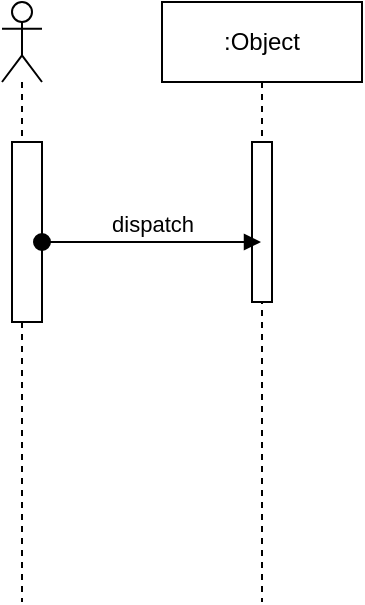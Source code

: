 <mxfile version="24.8.3">
  <diagram name="Page-1" id="6YQEtC3EhtKl9kIEFc89">
    <mxGraphModel dx="200" dy="276" grid="1" gridSize="10" guides="1" tooltips="1" connect="1" arrows="1" fold="1" page="1" pageScale="1" pageWidth="850" pageHeight="1100" math="0" shadow="0">
      <root>
        <mxCell id="0" />
        <mxCell id="1" parent="0" />
        <mxCell id="A_Lh5s0xjohDGLdRmzpx-3" value="" style="shape=umlLifeline;perimeter=lifelinePerimeter;whiteSpace=wrap;html=1;container=1;dropTarget=0;collapsible=0;recursiveResize=0;outlineConnect=0;portConstraint=eastwest;newEdgeStyle={&quot;curved&quot;:0,&quot;rounded&quot;:0};participant=umlActor;" vertex="1" parent="1">
          <mxGeometry x="150" y="190" width="20" height="300" as="geometry" />
        </mxCell>
        <mxCell id="A_Lh5s0xjohDGLdRmzpx-5" value="" style="html=1;points=[[0,0,0,0,5],[0,1,0,0,-5],[1,0,0,0,5],[1,1,0,0,-5]];perimeter=orthogonalPerimeter;outlineConnect=0;targetShapes=umlLifeline;portConstraint=eastwest;newEdgeStyle={&quot;curved&quot;:0,&quot;rounded&quot;:0};" vertex="1" parent="A_Lh5s0xjohDGLdRmzpx-3">
          <mxGeometry x="5" y="70" width="15" height="90" as="geometry" />
        </mxCell>
        <mxCell id="A_Lh5s0xjohDGLdRmzpx-4" value=":Object" style="shape=umlLifeline;perimeter=lifelinePerimeter;whiteSpace=wrap;html=1;container=1;dropTarget=0;collapsible=0;recursiveResize=0;outlineConnect=0;portConstraint=eastwest;newEdgeStyle={&quot;curved&quot;:0,&quot;rounded&quot;:0};" vertex="1" parent="1">
          <mxGeometry x="230" y="190" width="100" height="300" as="geometry" />
        </mxCell>
        <mxCell id="A_Lh5s0xjohDGLdRmzpx-8" value="" style="html=1;points=[[0,0,0,0,5],[0,1,0,0,-5],[1,0,0,0,5],[1,1,0,0,-5]];perimeter=orthogonalPerimeter;outlineConnect=0;targetShapes=umlLifeline;portConstraint=eastwest;newEdgeStyle={&quot;curved&quot;:0,&quot;rounded&quot;:0};" vertex="1" parent="A_Lh5s0xjohDGLdRmzpx-4">
          <mxGeometry x="45" y="70" width="10" height="80" as="geometry" />
        </mxCell>
        <mxCell id="A_Lh5s0xjohDGLdRmzpx-13" value="dispatch" style="html=1;verticalAlign=bottom;startArrow=oval;startFill=1;endArrow=block;startSize=8;curved=0;rounded=0;" edge="1" parent="1" target="A_Lh5s0xjohDGLdRmzpx-4">
          <mxGeometry width="60" relative="1" as="geometry">
            <mxPoint x="170" y="310" as="sourcePoint" />
            <mxPoint x="230" y="310" as="targetPoint" />
          </mxGeometry>
        </mxCell>
      </root>
    </mxGraphModel>
  </diagram>
</mxfile>
